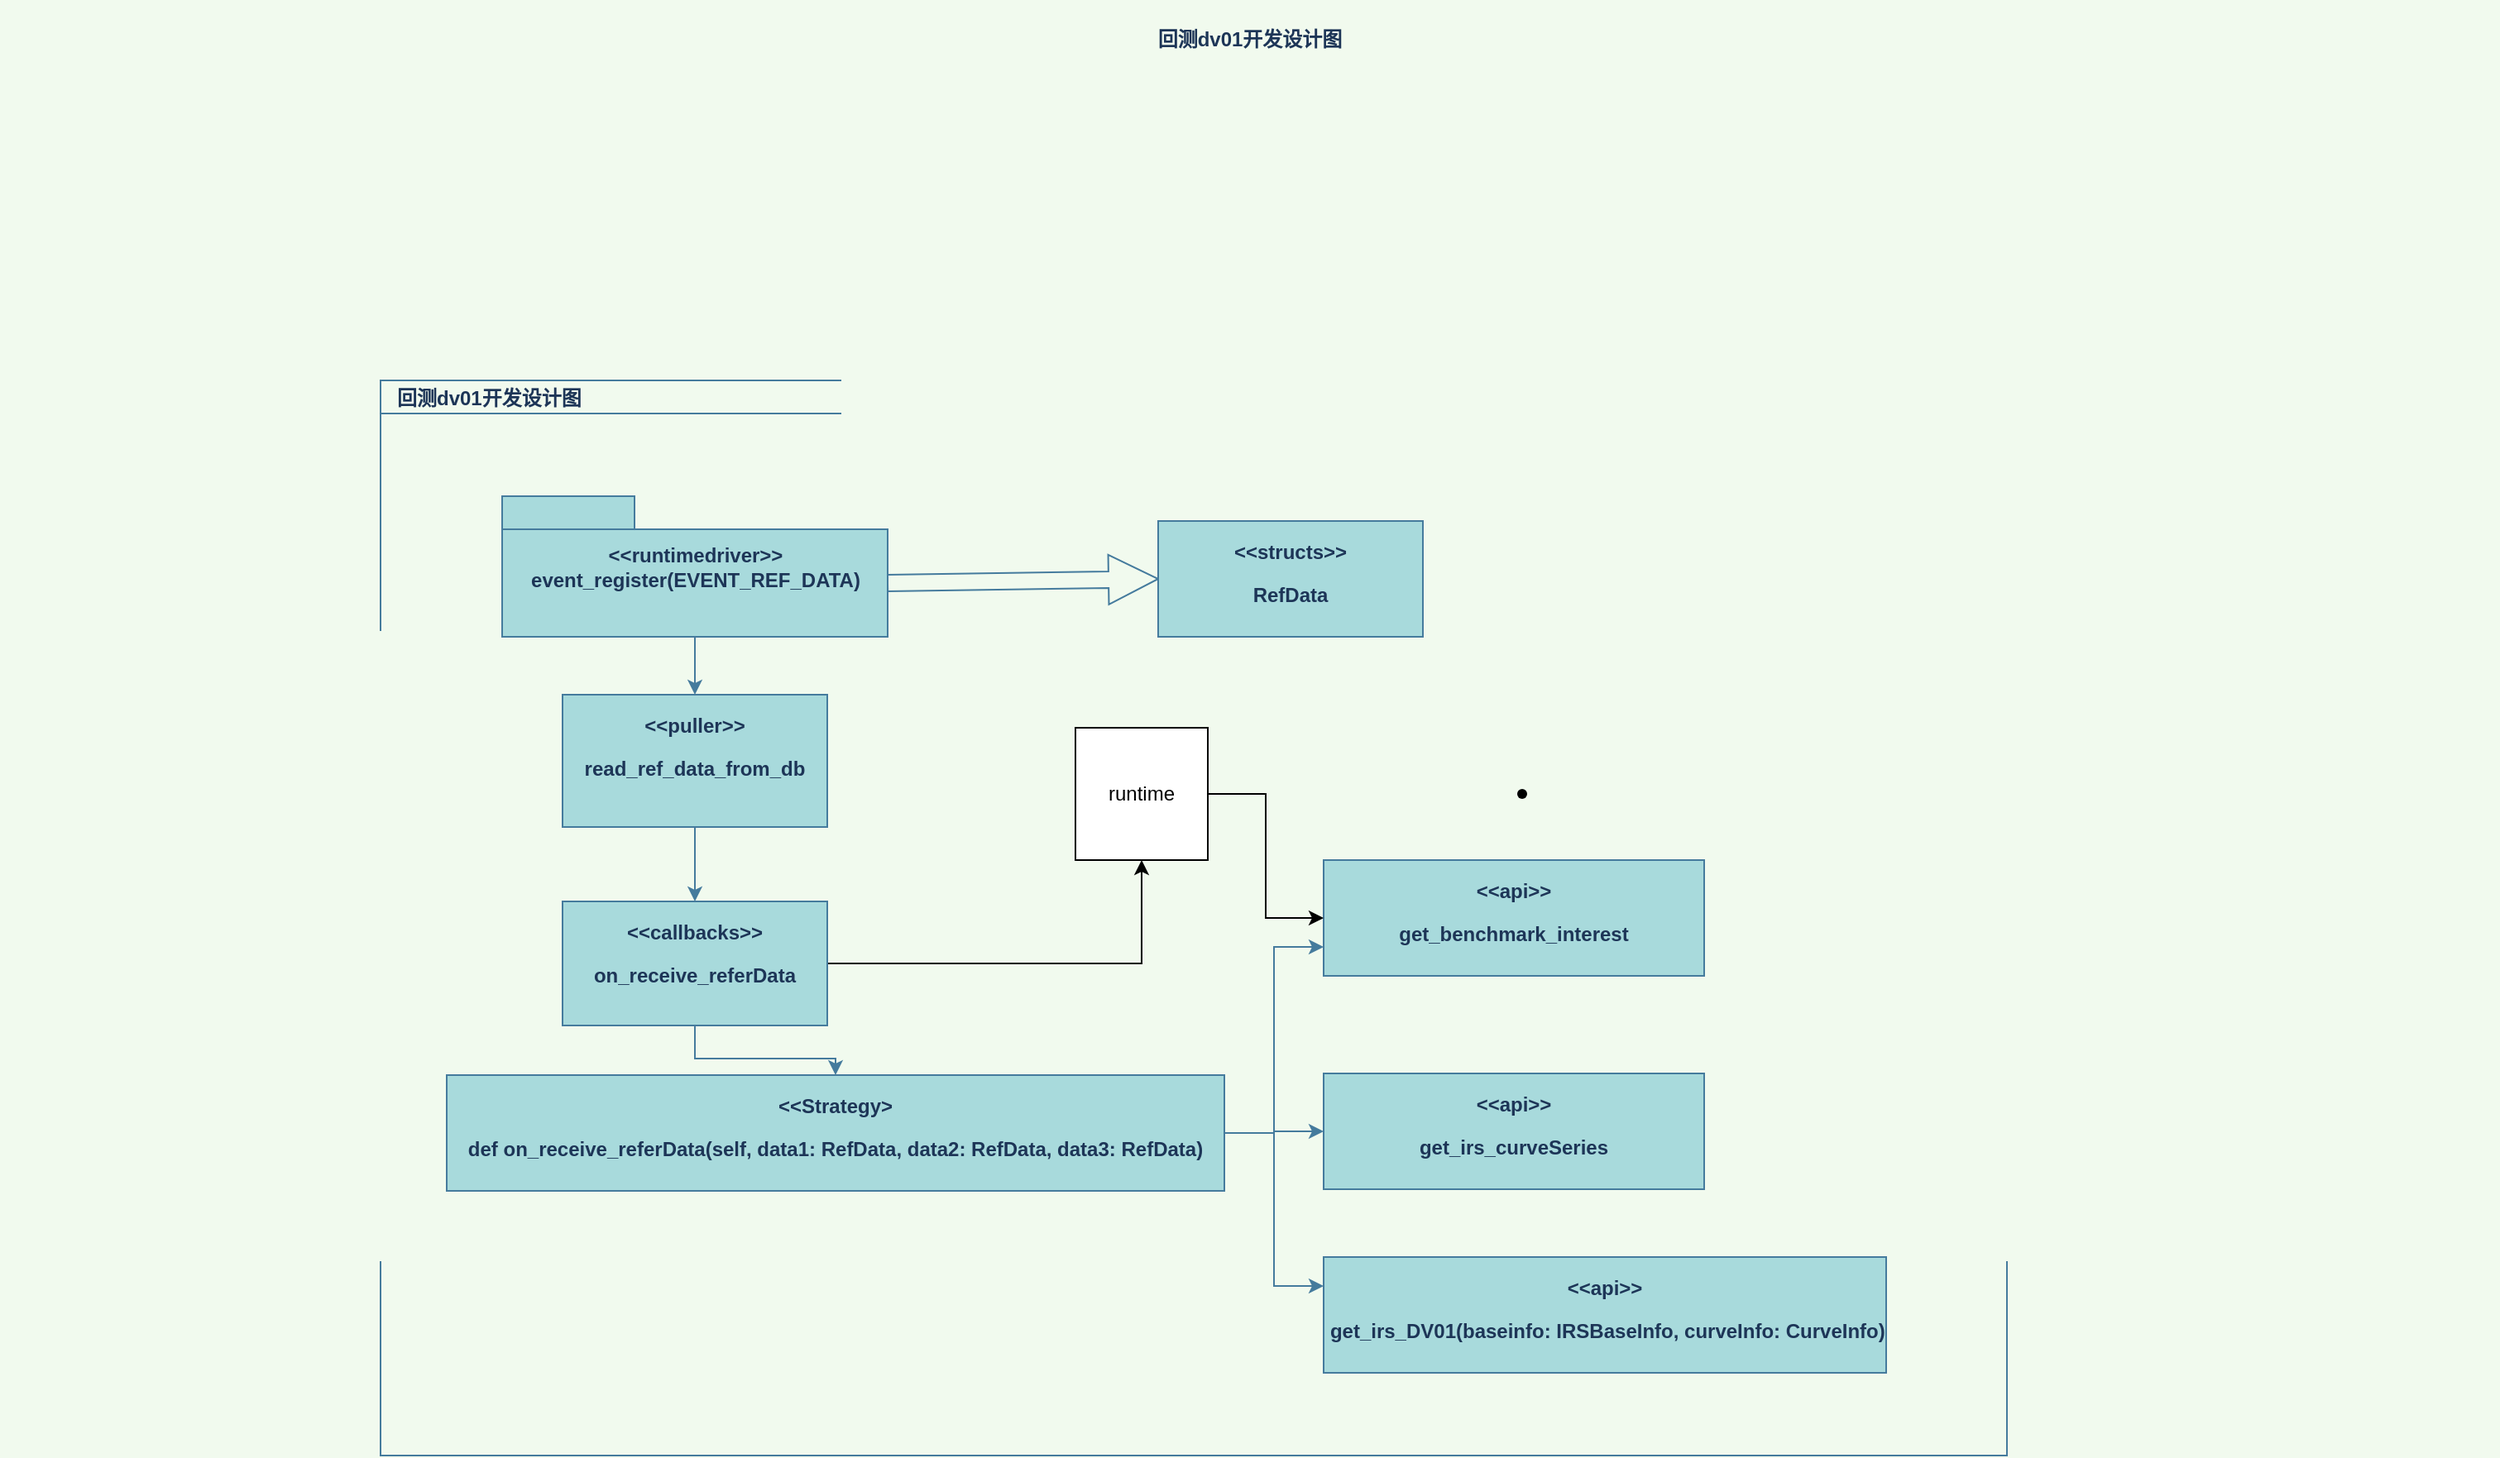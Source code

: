<mxfile version="20.2.3" type="github">
  <diagram name="Page-1" id="929967ad-93f9-6ef4-fab6-5d389245f69c">
    <mxGraphModel dx="1426" dy="801" grid="1" gridSize="10" guides="1" tooltips="1" connect="1" arrows="1" fold="1" page="1" pageScale="1.5" pageWidth="1169" pageHeight="826" background="#F1FAEE" math="0" shadow="0">
      <root>
        <mxCell id="0" style=";html=1;" />
        <mxCell id="1" style=";html=1;" parent="0" />
        <mxCell id="1672d66443f91eb5-1" value="&lt;p style=&quot;margin: 0px ; margin-top: 4px ; margin-left: 10px ; text-align: left&quot;&gt;&lt;b&gt;回测dv01开发设计图&lt;/b&gt;&lt;/p&gt;" style="html=1;strokeWidth=1;shape=mxgraph.sysml.package;html=1;overflow=fill;whiteSpace=wrap;fillColor=none;fontSize=12;align=center;labelX=327.64;strokeColor=#457B9D;fontColor=#1D3557;" parent="1" vertex="1">
          <mxGeometry x="350" y="270" width="983" height="650" as="geometry" />
        </mxCell>
        <mxCell id="jztgn6ne6bUseThg9FG1-3" style="edgeStyle=orthogonalEdgeStyle;shape=arrow;rounded=0;orthogonalLoop=1;jettySize=auto;html=1;entryX=0;entryY=0.5;entryDx=0;entryDy=0;exitX=0;exitY=0;exitDx=233.0;exitDy=52.5;exitPerimeter=0;labelBackgroundColor=#F1FAEE;strokeColor=#457B9D;fontColor=#1D3557;" parent="1" source="1672d66443f91eb5-2" target="1672d66443f91eb5-9" edge="1">
          <mxGeometry relative="1" as="geometry" />
        </mxCell>
        <mxCell id="jztgn6ne6bUseThg9FG1-5" value="" style="edgeStyle=orthogonalEdgeStyle;rounded=0;orthogonalLoop=1;jettySize=auto;html=1;labelBackgroundColor=#F1FAEE;strokeColor=#457B9D;fontColor=#1D3557;" parent="1" source="1672d66443f91eb5-2" target="1672d66443f91eb5-4" edge="1">
          <mxGeometry relative="1" as="geometry" />
        </mxCell>
        <mxCell id="1672d66443f91eb5-2" value="&amp;lt;&amp;lt;runtimedriver&amp;gt;&amp;gt;&lt;br&gt;event_register(EVENT_REF_DATA)" style="shape=folder;tabWidth=80;tabHeight=20;tabPosition=left;strokeWidth=1;html=1;whiteSpace=wrap;align=center;fontSize=12;fontStyle=1;fillColor=#A8DADC;strokeColor=#457B9D;fontColor=#1D3557;" parent="1" vertex="1">
          <mxGeometry x="423.5" y="340" width="233" height="85" as="geometry" />
        </mxCell>
        <mxCell id="jztgn6ne6bUseThg9FG1-6" value="" style="edgeStyle=orthogonalEdgeStyle;rounded=0;orthogonalLoop=1;jettySize=auto;html=1;labelBackgroundColor=#F1FAEE;strokeColor=#457B9D;fontColor=#1D3557;" parent="1" source="1672d66443f91eb5-4" target="1672d66443f91eb5-8" edge="1">
          <mxGeometry relative="1" as="geometry" />
        </mxCell>
        <mxCell id="1672d66443f91eb5-4" value="&lt;p&gt;&amp;lt;&amp;lt;puller&amp;gt;&amp;gt;&lt;/p&gt;&lt;p&gt;read_ref_data_from_db&lt;br&gt;&lt;/p&gt;" style="shape=rect;html=1;overflow=fill;whiteSpace=wrap;align=center;fontStyle=1;fillColor=#A8DADC;strokeColor=#457B9D;fontColor=#1D3557;" parent="1" vertex="1">
          <mxGeometry x="460" y="460" width="160" height="80" as="geometry" />
        </mxCell>
        <mxCell id="jztgn6ne6bUseThg9FG1-7" style="edgeStyle=orthogonalEdgeStyle;rounded=0;orthogonalLoop=1;jettySize=auto;html=1;exitX=1;exitY=0.5;exitDx=0;exitDy=0;entryX=0;entryY=0.75;entryDx=0;entryDy=0;labelBackgroundColor=#F1FAEE;strokeColor=#457B9D;fontColor=#1D3557;" parent="1" source="1672d66443f91eb5-5" target="1672d66443f91eb5-7" edge="1">
          <mxGeometry relative="1" as="geometry" />
        </mxCell>
        <mxCell id="jztgn6ne6bUseThg9FG1-8" style="edgeStyle=orthogonalEdgeStyle;rounded=0;orthogonalLoop=1;jettySize=auto;html=1;exitX=1;exitY=0.5;exitDx=0;exitDy=0;labelBackgroundColor=#F1FAEE;strokeColor=#457B9D;fontColor=#1D3557;" parent="1" source="1672d66443f91eb5-5" target="jztgn6ne6bUseThg9FG1-1" edge="1">
          <mxGeometry relative="1" as="geometry" />
        </mxCell>
        <mxCell id="jztgn6ne6bUseThg9FG1-9" style="edgeStyle=orthogonalEdgeStyle;rounded=0;orthogonalLoop=1;jettySize=auto;html=1;entryX=0;entryY=0.25;entryDx=0;entryDy=0;labelBackgroundColor=#F1FAEE;strokeColor=#457B9D;fontColor=#1D3557;" parent="1" source="1672d66443f91eb5-5" target="jztgn6ne6bUseThg9FG1-2" edge="1">
          <mxGeometry relative="1" as="geometry" />
        </mxCell>
        <mxCell id="1672d66443f91eb5-5" value="&lt;p&gt;&amp;lt;&amp;lt;Strategy&amp;gt;&lt;/p&gt;&lt;p&gt;def on_receive_referData(self, data1: RefData, data2: RefData, data3: RefData)&lt;/p&gt;" style="shape=rect;html=1;overflow=fill;whiteSpace=wrap;align=center;fontStyle=1;fillColor=#A8DADC;strokeColor=#457B9D;fontColor=#1D3557;" parent="1" vertex="1">
          <mxGeometry x="390" y="690" width="470" height="70" as="geometry" />
        </mxCell>
        <mxCell id="1672d66443f91eb5-7" value="&lt;p&gt;&amp;lt;&amp;lt;api&amp;gt;&amp;gt;&lt;/p&gt;&lt;p&gt;get_benchmark_interest&lt;br&gt;&lt;/p&gt;" style="shape=rect;html=1;overflow=fill;whiteSpace=wrap;align=center;fontStyle=1;fillColor=#A8DADC;strokeColor=#457B9D;fontColor=#1D3557;" parent="1" vertex="1">
          <mxGeometry x="920" y="560" width="230" height="70" as="geometry" />
        </mxCell>
        <mxCell id="jztgn6ne6bUseThg9FG1-4" value="" style="edgeStyle=orthogonalEdgeStyle;rounded=0;orthogonalLoop=1;jettySize=auto;html=1;labelBackgroundColor=#F1FAEE;strokeColor=#457B9D;fontColor=#1D3557;" parent="1" source="1672d66443f91eb5-8" target="1672d66443f91eb5-5" edge="1">
          <mxGeometry relative="1" as="geometry" />
        </mxCell>
        <mxCell id="nSlZXtHs8TAIIZ9ElyPw-2" value="" style="edgeStyle=orthogonalEdgeStyle;rounded=0;orthogonalLoop=1;jettySize=auto;html=1;" edge="1" parent="1" source="1672d66443f91eb5-8" target="nSlZXtHs8TAIIZ9ElyPw-1">
          <mxGeometry relative="1" as="geometry" />
        </mxCell>
        <mxCell id="1672d66443f91eb5-8" value="&lt;p&gt;&amp;lt;&amp;lt;callbacks&amp;gt;&amp;gt;&lt;/p&gt;&lt;p&gt;on_receive_referData&lt;br&gt;&lt;/p&gt;" style="shape=rect;html=1;overflow=fill;whiteSpace=wrap;align=center;fontStyle=1;fillColor=#A8DADC;strokeColor=#457B9D;fontColor=#1D3557;" parent="1" vertex="1">
          <mxGeometry x="460" y="585" width="160" height="75" as="geometry" />
        </mxCell>
        <mxCell id="1672d66443f91eb5-9" value="&lt;p&gt;&amp;lt;&amp;lt;structs&amp;gt;&amp;gt;&lt;/p&gt;&lt;p&gt;RefData&lt;br&gt;&lt;/p&gt;" style="shape=rect;html=1;overflow=fill;whiteSpace=wrap;align=center;fontStyle=1;fillColor=#A8DADC;strokeColor=#457B9D;fontColor=#1D3557;" parent="1" vertex="1">
          <mxGeometry x="820" y="355" width="160" height="70" as="geometry" />
        </mxCell>
        <mxCell id="1672d66443f91eb5-23" value="&lt;b style=&quot;font-size: 12px; text-align: left;&quot;&gt;回测dv01开发设计图&lt;/b&gt;" style="text;strokeColor=none;fillColor=none;html=1;fontSize=24;fontStyle=1;verticalAlign=middle;align=center;fontColor=#1D3557;" parent="1" vertex="1">
          <mxGeometry x="120" y="40" width="1510" height="40" as="geometry" />
        </mxCell>
        <mxCell id="jztgn6ne6bUseThg9FG1-1" value="&lt;p&gt;&amp;lt;&amp;lt;api&amp;gt;&amp;gt;&lt;/p&gt;get_irs_curveSeries" style="shape=rect;html=1;overflow=fill;whiteSpace=wrap;align=center;fontStyle=1;fillColor=#A8DADC;strokeColor=#457B9D;fontColor=#1D3557;" parent="1" vertex="1">
          <mxGeometry x="920" y="689" width="230" height="70" as="geometry" />
        </mxCell>
        <mxCell id="jztgn6ne6bUseThg9FG1-2" value="&lt;p&gt;&amp;lt;&amp;lt;api&amp;gt;&amp;gt;&lt;/p&gt;&lt;p&gt;&lt;span style=&quot;background-color: initial;&quot;&gt;&amp;nbsp;get_irs_DV01(baseinfo: IRSBaseInfo, curveInfo: CurveInfo)&lt;/span&gt;&lt;/p&gt;" style="shape=rect;html=1;overflow=fill;whiteSpace=wrap;align=center;fontStyle=1;fillColor=#A8DADC;strokeColor=#457B9D;fontColor=#1D3557;" parent="1" vertex="1">
          <mxGeometry x="920" y="800" width="340" height="70" as="geometry" />
        </mxCell>
        <mxCell id="nSlZXtHs8TAIIZ9ElyPw-7" style="edgeStyle=orthogonalEdgeStyle;rounded=0;orthogonalLoop=1;jettySize=auto;html=1;exitX=1;exitY=0.5;exitDx=0;exitDy=0;" edge="1" parent="1" source="nSlZXtHs8TAIIZ9ElyPw-1" target="1672d66443f91eb5-7">
          <mxGeometry relative="1" as="geometry" />
        </mxCell>
        <mxCell id="nSlZXtHs8TAIIZ9ElyPw-1" value="runtime" style="whiteSpace=wrap;html=1;aspect=fixed;" vertex="1" parent="1">
          <mxGeometry x="770" y="480" width="80" height="80" as="geometry" />
        </mxCell>
        <mxCell id="nSlZXtHs8TAIIZ9ElyPw-5" value="" style="shape=waypoint;sketch=0;size=6;pointerEvents=1;points=[];fillColor=default;resizable=0;rotatable=0;perimeter=centerPerimeter;snapToPoint=1;" vertex="1" parent="1">
          <mxGeometry x="1020" y="500" width="40" height="40" as="geometry" />
        </mxCell>
      </root>
    </mxGraphModel>
  </diagram>
</mxfile>
